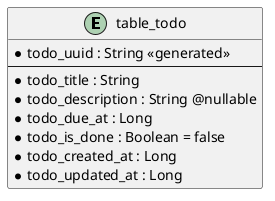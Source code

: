 @startuml

entity "table_todo" as todo {
    *todo_uuid : String <<generated>>
    --
    *todo_title : String
    *todo_description : String @nullable
    *todo_due_at : Long
    *todo_is_done : Boolean = false
    *todo_created_at : Long
    *todo_updated_at : Long
}

@enduml